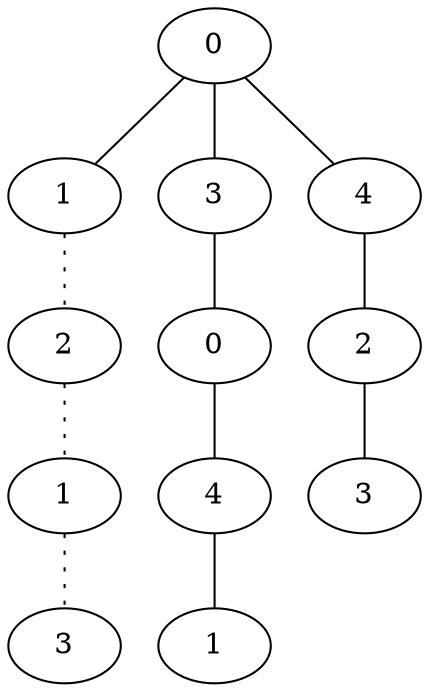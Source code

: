 graph {
a0[label=0];
a1[label=1];
a2[label=2];
a3[label=1];
a4[label=3];
a5[label=3];
a6[label=0];
a7[label=4];
a8[label=1];
a9[label=4];
a10[label=2];
a11[label=3];
a0 -- a1;
a0 -- a5;
a0 -- a9;
a1 -- a2 [style=dotted];
a2 -- a3 [style=dotted];
a3 -- a4 [style=dotted];
a5 -- a6;
a6 -- a7;
a7 -- a8;
a9 -- a10;
a10 -- a11;
}
